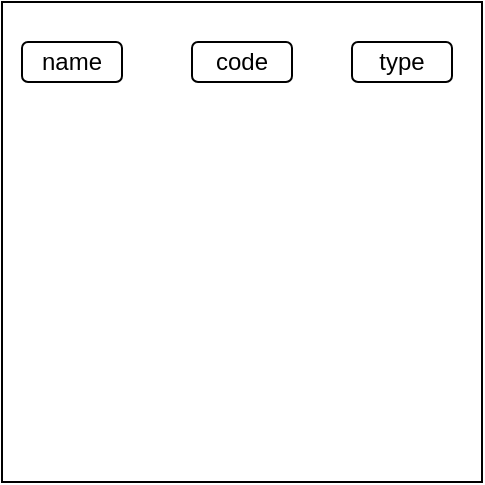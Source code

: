 <mxfile>
    <diagram id="Ie6XcHIIYa4dVJoR__9K" name="Page-1">
        <mxGraphModel dx="625" dy="303" grid="1" gridSize="10" guides="1" tooltips="1" connect="1" arrows="1" fold="1" page="1" pageScale="1" pageWidth="850" pageHeight="1100" math="0" shadow="0">
            <root>
                <mxCell id="0"/>
                <mxCell id="1" parent="0"/>
                <mxCell id="2" value="" style="whiteSpace=wrap;html=1;aspect=fixed;" vertex="1" parent="1">
                    <mxGeometry x="200" y="40" width="240" height="240" as="geometry"/>
                </mxCell>
                <mxCell id="3" value="name" style="rounded=1;whiteSpace=wrap;html=1;" vertex="1" parent="1">
                    <mxGeometry x="210" y="60" width="50" height="20" as="geometry"/>
                </mxCell>
                <mxCell id="4" value="code" style="rounded=1;whiteSpace=wrap;html=1;" vertex="1" parent="1">
                    <mxGeometry x="295" y="60" width="50" height="20" as="geometry"/>
                </mxCell>
                <mxCell id="5" value="type" style="rounded=1;whiteSpace=wrap;html=1;" vertex="1" parent="1">
                    <mxGeometry x="375" y="60" width="50" height="20" as="geometry"/>
                </mxCell>
            </root>
        </mxGraphModel>
    </diagram>
</mxfile>